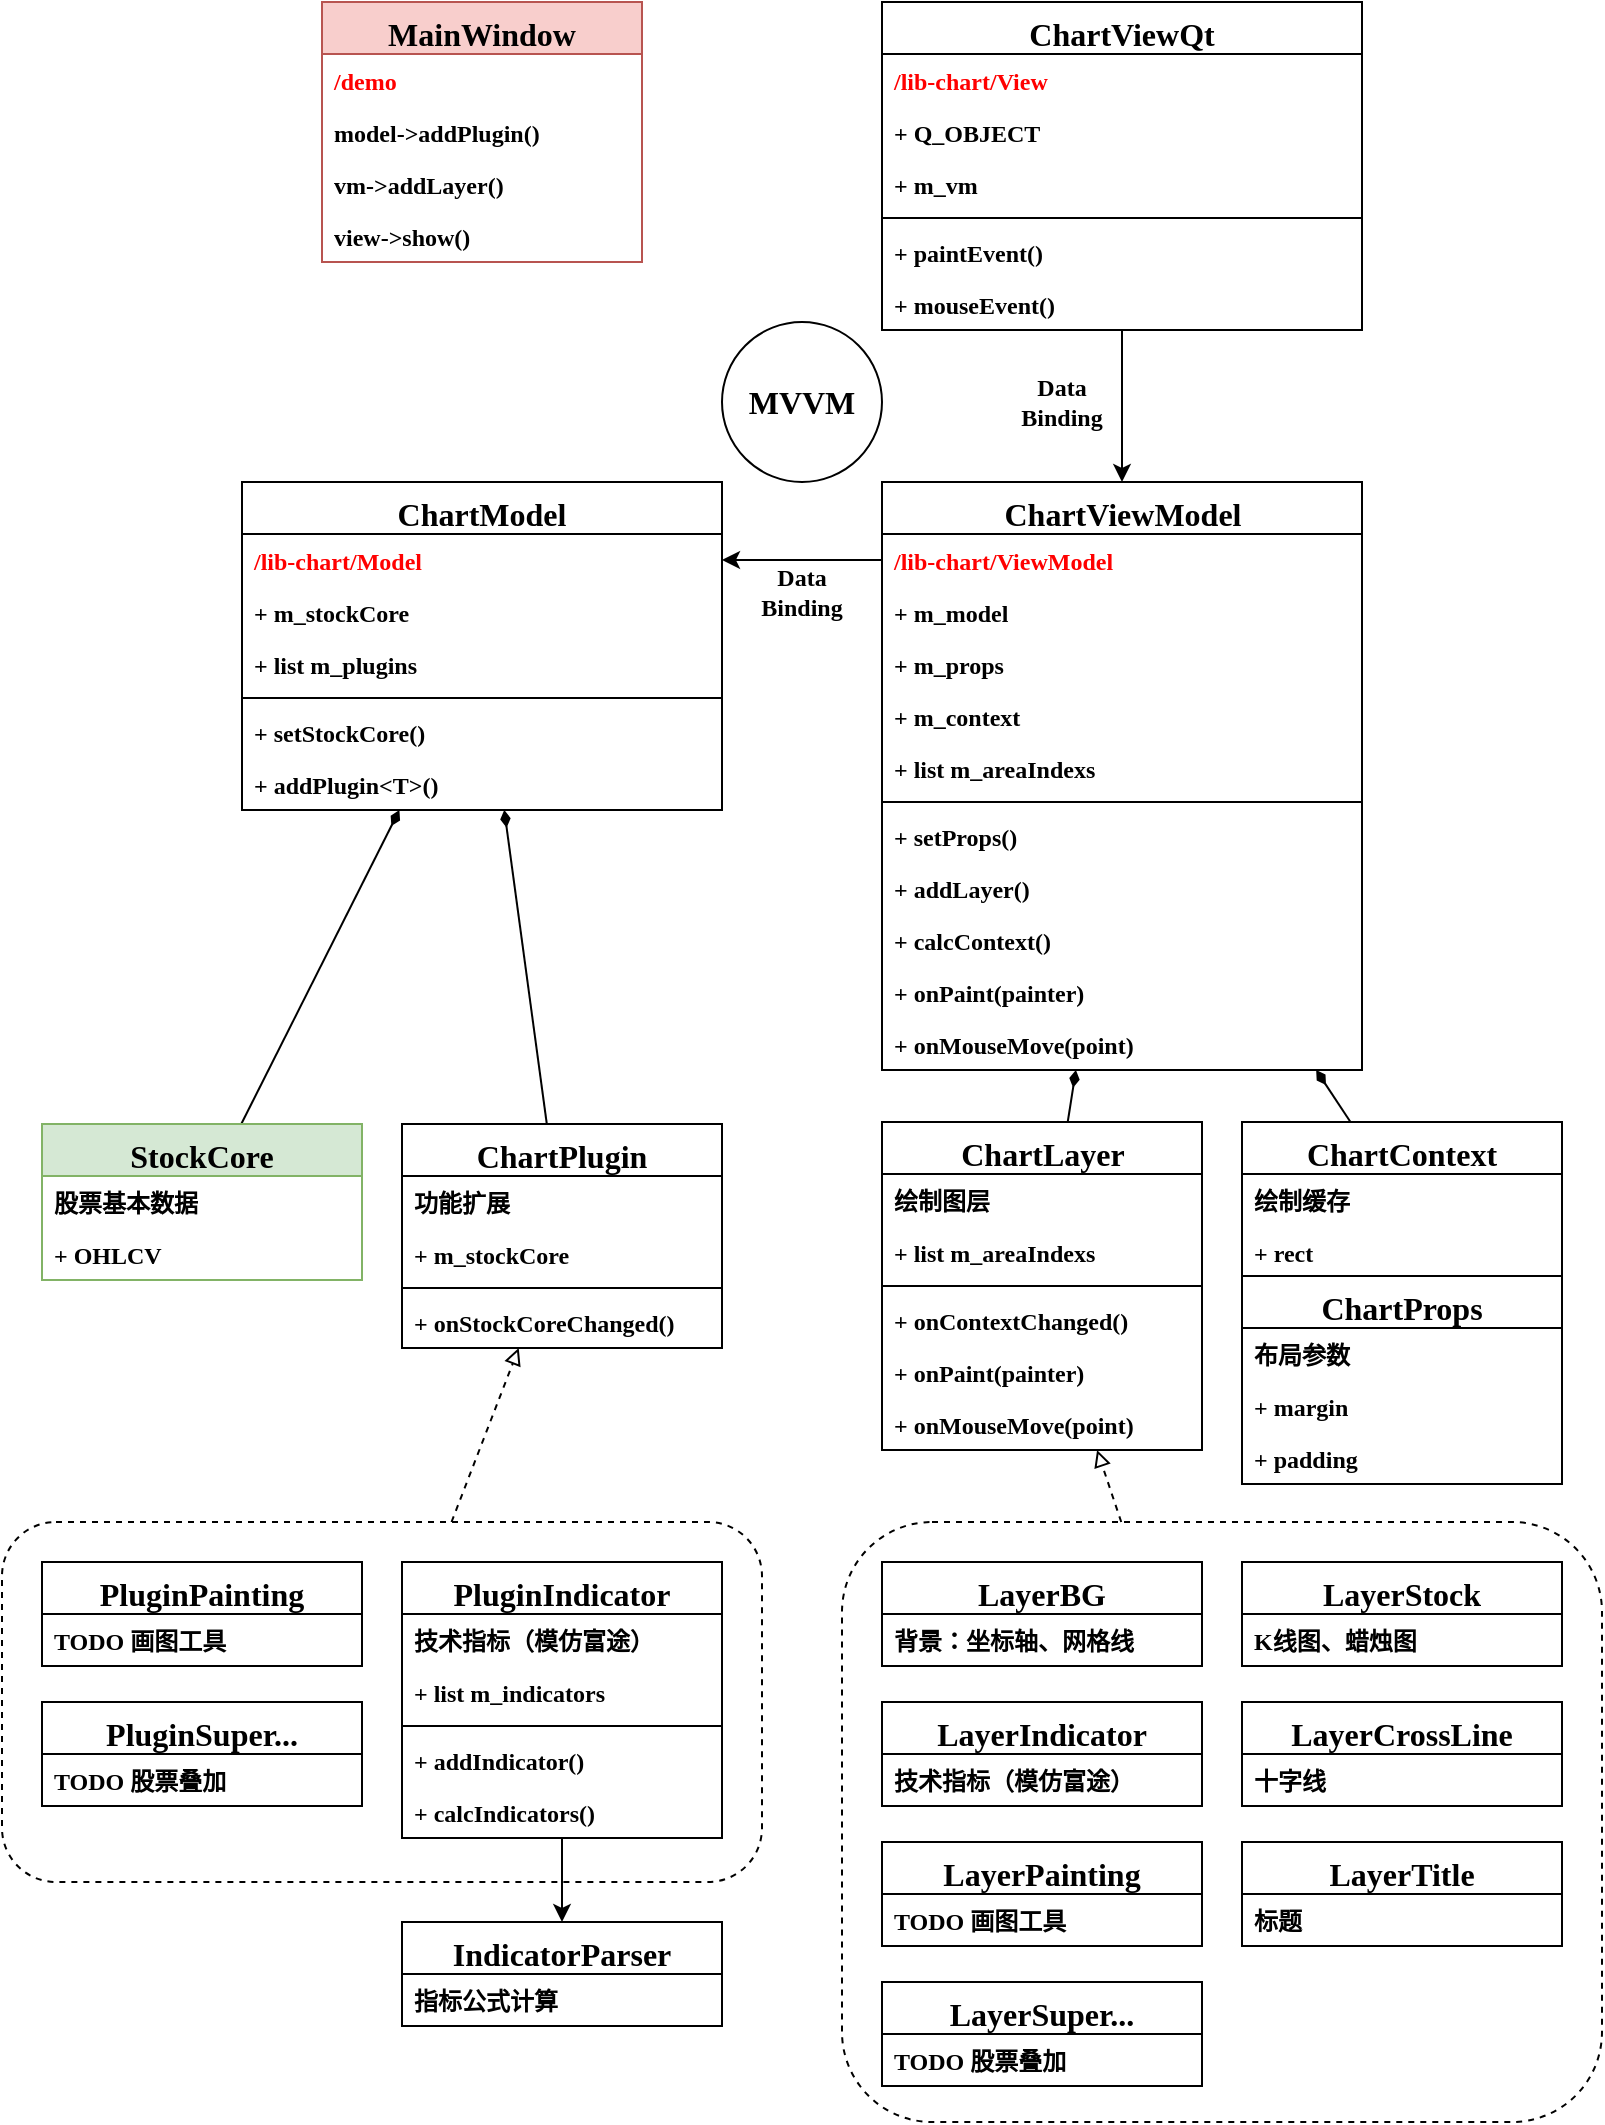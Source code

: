 <mxfile version="20.8.16" type="device"><diagram id="OxLUvv9R1Q_fNie7g9IL" name="第 1 页"><mxGraphModel dx="1339" dy="868" grid="1" gridSize="10" guides="1" tooltips="1" connect="1" arrows="1" fold="1" page="1" pageScale="1" pageWidth="827" pageHeight="1169" background="#ffffff" math="0" shadow="0"><root><mxCell id="0"/><mxCell id="1" parent="0"/><mxCell id="dZIWXUb1Ma_gfkpm0XGD-40" style="edgeStyle=none;rounded=0;orthogonalLoop=1;jettySize=auto;html=1;dashed=1;endArrow=block;endFill=0;fontFamily=微软雅黑;fontStyle=1" parent="1" source="Jx--1LyCdlOMn9CfVuIm-120" target="Jx--1LyCdlOMn9CfVuIm-84" edge="1"><mxGeometry relative="1" as="geometry"/></mxCell><mxCell id="Jx--1LyCdlOMn9CfVuIm-120" value="" style="rounded=1;whiteSpace=wrap;html=1;labelBackgroundColor=none;dashed=1;fontFamily=微软雅黑;fontStyle=1;fillColor=none;" parent="1" vertex="1"><mxGeometry x="460" y="800" width="380" height="300" as="geometry"/></mxCell><mxCell id="dZIWXUb1Ma_gfkpm0XGD-38" style="edgeStyle=none;rounded=0;orthogonalLoop=1;jettySize=auto;html=1;endArrow=block;endFill=0;dashed=1;fontFamily=微软雅黑;fontStyle=1" parent="1" source="Jx--1LyCdlOMn9CfVuIm-77" target="x92rDyIkl2Hdk8rhzTcv-103" edge="1"><mxGeometry relative="1" as="geometry"/></mxCell><mxCell id="Jx--1LyCdlOMn9CfVuIm-77" value="" style="rounded=1;whiteSpace=wrap;html=1;labelBackgroundColor=none;dashed=1;fontFamily=微软雅黑;fontStyle=1;fillColor=none;" parent="1" vertex="1"><mxGeometry x="40" y="800" width="380" height="180" as="geometry"/></mxCell><mxCell id="x92rDyIkl2Hdk8rhzTcv-42" value="ChartModel" style="swimlane;fontStyle=1;align=center;verticalAlign=top;childLayout=stackLayout;horizontal=1;startSize=26;horizontalStack=0;resizeParent=1;resizeParentMax=0;resizeLast=0;collapsible=1;marginBottom=0;fontSize=16;fontFamily=微软雅黑;" parent="1" vertex="1"><mxGeometry x="160" y="280" width="240" height="164" as="geometry"/></mxCell><mxCell id="x92rDyIkl2Hdk8rhzTcv-43" value="/lib-chart/Model" style="text;align=left;verticalAlign=top;spacingLeft=4;spacingRight=4;overflow=hidden;rotatable=0;points=[[0,0.5],[1,0.5]];portConstraint=eastwest;fontColor=#FF0000;fontFamily=微软雅黑;fontStyle=1" parent="x92rDyIkl2Hdk8rhzTcv-42" vertex="1"><mxGeometry y="26" width="240" height="26" as="geometry"/></mxCell><mxCell id="h1DoYMgi9d51SoZy6B5H-12" value="+ m_stockCore" style="text;align=left;verticalAlign=top;spacingLeft=4;spacingRight=4;overflow=hidden;rotatable=0;points=[[0,0.5],[1,0.5]];portConstraint=eastwest;fontFamily=微软雅黑;fontStyle=1" parent="x92rDyIkl2Hdk8rhzTcv-42" vertex="1"><mxGeometry y="52" width="240" height="26" as="geometry"/></mxCell><mxCell id="x92rDyIkl2Hdk8rhzTcv-47" value="+ list m_plugins" style="text;align=left;verticalAlign=top;spacingLeft=4;spacingRight=4;overflow=hidden;rotatable=0;points=[[0,0.5],[1,0.5]];portConstraint=eastwest;fontFamily=微软雅黑;fontStyle=1" parent="x92rDyIkl2Hdk8rhzTcv-42" vertex="1"><mxGeometry y="78" width="240" height="26" as="geometry"/></mxCell><mxCell id="x92rDyIkl2Hdk8rhzTcv-44" value="" style="line;strokeWidth=1;align=left;verticalAlign=middle;spacingTop=-1;spacingLeft=3;spacingRight=3;rotatable=0;labelPosition=right;points=[];portConstraint=eastwest;fontFamily=微软雅黑;fontStyle=1" parent="x92rDyIkl2Hdk8rhzTcv-42" vertex="1"><mxGeometry y="104" width="240" height="8" as="geometry"/></mxCell><mxCell id="Jx--1LyCdlOMn9CfVuIm-8" value="+ setStockCore()" style="text;align=left;verticalAlign=top;spacingLeft=4;spacingRight=4;overflow=hidden;rotatable=0;points=[[0,0.5],[1,0.5]];portConstraint=eastwest;fontFamily=微软雅黑;fontStyle=1" parent="x92rDyIkl2Hdk8rhzTcv-42" vertex="1"><mxGeometry y="112" width="240" height="26" as="geometry"/></mxCell><mxCell id="Jx--1LyCdlOMn9CfVuIm-9" value="+ addPlugin&lt;T&gt;()" style="text;align=left;verticalAlign=top;spacingLeft=4;spacingRight=4;overflow=hidden;rotatable=0;points=[[0,0.5],[1,0.5]];portConstraint=eastwest;fontFamily=微软雅黑;fontStyle=1" parent="x92rDyIkl2Hdk8rhzTcv-42" vertex="1"><mxGeometry y="138" width="240" height="26" as="geometry"/></mxCell><mxCell id="dZIWXUb1Ma_gfkpm0XGD-36" style="edgeStyle=none;rounded=0;orthogonalLoop=1;jettySize=auto;html=1;endArrow=diamondThin;endFill=1;fontFamily=微软雅黑;fontStyle=1" parent="1" source="x92rDyIkl2Hdk8rhzTcv-52" target="x92rDyIkl2Hdk8rhzTcv-139" edge="1"><mxGeometry relative="1" as="geometry"/></mxCell><mxCell id="x92rDyIkl2Hdk8rhzTcv-52" value="ChartContext" style="swimlane;fontStyle=1;align=center;verticalAlign=top;childLayout=stackLayout;horizontal=1;startSize=26;horizontalStack=0;resizeParent=1;resizeParentMax=0;resizeLast=0;collapsible=1;marginBottom=0;fontSize=16;fontFamily=微软雅黑;" parent="1" vertex="1"><mxGeometry x="660" y="600" width="160" height="78" as="geometry"/></mxCell><mxCell id="x92rDyIkl2Hdk8rhzTcv-53" value="绘制缓存" style="text;align=left;verticalAlign=top;spacingLeft=4;spacingRight=4;overflow=hidden;rotatable=0;points=[[0,0.5],[1,0.5]];portConstraint=eastwest;fontFamily=微软雅黑;fontStyle=1" parent="x92rDyIkl2Hdk8rhzTcv-52" vertex="1"><mxGeometry y="26" width="160" height="26" as="geometry"/></mxCell><mxCell id="Jx--1LyCdlOMn9CfVuIm-75" value="+ rect" style="text;align=left;verticalAlign=top;spacingLeft=4;spacingRight=4;overflow=hidden;rotatable=0;points=[[0,0.5],[1,0.5]];portConstraint=eastwest;fontFamily=微软雅黑;fontStyle=1" parent="x92rDyIkl2Hdk8rhzTcv-52" vertex="1"><mxGeometry y="52" width="160" height="26" as="geometry"/></mxCell><mxCell id="x92rDyIkl2Hdk8rhzTcv-89" value="ChartProps" style="swimlane;fontStyle=1;align=center;verticalAlign=top;childLayout=stackLayout;horizontal=1;startSize=26;horizontalStack=0;resizeParent=1;resizeParentMax=0;resizeLast=0;collapsible=1;marginBottom=0;fontSize=16;fontFamily=微软雅黑;" parent="1" vertex="1"><mxGeometry x="660" y="677" width="160" height="104" as="geometry"/></mxCell><mxCell id="x92rDyIkl2Hdk8rhzTcv-91" value="布局参数" style="text;align=left;verticalAlign=top;spacingLeft=4;spacingRight=4;overflow=hidden;rotatable=0;points=[[0,0.5],[1,0.5]];portConstraint=eastwest;fontFamily=微软雅黑;fontStyle=1" parent="x92rDyIkl2Hdk8rhzTcv-89" vertex="1"><mxGeometry y="26" width="160" height="26" as="geometry"/></mxCell><mxCell id="Jx--1LyCdlOMn9CfVuIm-74" value="+ margin" style="text;align=left;verticalAlign=top;spacingLeft=4;spacingRight=4;overflow=hidden;rotatable=0;points=[[0,0.5],[1,0.5]];portConstraint=eastwest;fontFamily=微软雅黑;fontStyle=1" parent="x92rDyIkl2Hdk8rhzTcv-89" vertex="1"><mxGeometry y="52" width="160" height="26" as="geometry"/></mxCell><mxCell id="Jx--1LyCdlOMn9CfVuIm-18" value="+ padding" style="text;align=left;verticalAlign=top;spacingLeft=4;spacingRight=4;overflow=hidden;rotatable=0;points=[[0,0.5],[1,0.5]];portConstraint=eastwest;fontFamily=微软雅黑;fontStyle=1" parent="x92rDyIkl2Hdk8rhzTcv-89" vertex="1"><mxGeometry y="78" width="160" height="26" as="geometry"/></mxCell><mxCell id="dZIWXUb1Ma_gfkpm0XGD-33" style="edgeStyle=none;rounded=0;orthogonalLoop=1;jettySize=auto;html=1;endArrow=diamondThin;endFill=1;fontFamily=微软雅黑;fontStyle=1" parent="1" source="x92rDyIkl2Hdk8rhzTcv-103" target="x92rDyIkl2Hdk8rhzTcv-42" edge="1"><mxGeometry relative="1" as="geometry"/></mxCell><mxCell id="x92rDyIkl2Hdk8rhzTcv-103" value="ChartPlugin" style="swimlane;fontStyle=1;align=center;verticalAlign=top;childLayout=stackLayout;horizontal=1;startSize=26;horizontalStack=0;resizeParent=1;resizeParentMax=0;resizeLast=0;collapsible=1;marginBottom=0;fontSize=16;fontFamily=微软雅黑;" parent="1" vertex="1"><mxGeometry x="240" y="601" width="160" height="112" as="geometry"/></mxCell><mxCell id="x92rDyIkl2Hdk8rhzTcv-106" value="功能扩展" style="text;align=left;verticalAlign=top;spacingLeft=4;spacingRight=4;overflow=hidden;rotatable=0;points=[[0,0.5],[1,0.5]];portConstraint=eastwest;fontFamily=微软雅黑;fontStyle=1" parent="x92rDyIkl2Hdk8rhzTcv-103" vertex="1"><mxGeometry y="26" width="160" height="26" as="geometry"/></mxCell><mxCell id="Jx--1LyCdlOMn9CfVuIm-72" value="+ m_stockCore" style="text;align=left;verticalAlign=top;spacingLeft=4;spacingRight=4;overflow=hidden;rotatable=0;points=[[0,0.5],[1,0.5]];portConstraint=eastwest;fontFamily=微软雅黑;fontStyle=1" parent="x92rDyIkl2Hdk8rhzTcv-103" vertex="1"><mxGeometry y="52" width="160" height="26" as="geometry"/></mxCell><mxCell id="x92rDyIkl2Hdk8rhzTcv-107" value="" style="line;strokeWidth=1;align=left;verticalAlign=middle;spacingTop=-1;spacingLeft=3;spacingRight=3;rotatable=0;labelPosition=right;points=[];portConstraint=eastwest;fontFamily=微软雅黑;fontStyle=1" parent="x92rDyIkl2Hdk8rhzTcv-103" vertex="1"><mxGeometry y="78" width="160" height="8" as="geometry"/></mxCell><mxCell id="x92rDyIkl2Hdk8rhzTcv-108" value="+ onStockCoreChanged()" style="text;align=left;verticalAlign=top;spacingLeft=4;spacingRight=4;overflow=hidden;rotatable=0;points=[[0,0.5],[1,0.5]];portConstraint=eastwest;fontFamily=微软雅黑;fontStyle=1" parent="x92rDyIkl2Hdk8rhzTcv-103" vertex="1"><mxGeometry y="86" width="160" height="26" as="geometry"/></mxCell><mxCell id="dZIWXUb1Ma_gfkpm0XGD-34" style="edgeStyle=none;rounded=0;orthogonalLoop=1;jettySize=auto;html=1;endArrow=diamondThin;endFill=1;fontFamily=微软雅黑;fontStyle=1" parent="1" source="x92rDyIkl2Hdk8rhzTcv-112" target="x92rDyIkl2Hdk8rhzTcv-42" edge="1"><mxGeometry relative="1" as="geometry"/></mxCell><mxCell id="x92rDyIkl2Hdk8rhzTcv-112" value="StockCore" style="swimlane;fontStyle=1;align=center;verticalAlign=top;childLayout=stackLayout;horizontal=1;startSize=26;horizontalStack=0;resizeParent=1;resizeParentMax=0;resizeLast=0;collapsible=1;marginBottom=0;fontSize=16;fillColor=#d5e8d4;strokeColor=#82b366;fontFamily=微软雅黑;" parent="1" vertex="1"><mxGeometry x="60" y="601" width="160" height="78" as="geometry"/></mxCell><mxCell id="x92rDyIkl2Hdk8rhzTcv-113" value="股票基本数据" style="text;align=left;verticalAlign=top;spacingLeft=4;spacingRight=4;overflow=hidden;rotatable=0;points=[[0,0.5],[1,0.5]];portConstraint=eastwest;fontFamily=微软雅黑;fontStyle=1" parent="x92rDyIkl2Hdk8rhzTcv-112" vertex="1"><mxGeometry y="26" width="160" height="26" as="geometry"/></mxCell><mxCell id="Jx--1LyCdlOMn9CfVuIm-73" value="+ OHLCV" style="text;align=left;verticalAlign=top;spacingLeft=4;spacingRight=4;overflow=hidden;rotatable=0;points=[[0,0.5],[1,0.5]];portConstraint=eastwest;fontFamily=微软雅黑;fontStyle=1" parent="x92rDyIkl2Hdk8rhzTcv-112" vertex="1"><mxGeometry y="52" width="160" height="26" as="geometry"/></mxCell><mxCell id="x92rDyIkl2Hdk8rhzTcv-139" value="ChartViewModel" style="swimlane;fontStyle=1;align=center;verticalAlign=top;childLayout=stackLayout;horizontal=1;startSize=26;horizontalStack=0;resizeParent=1;resizeParentMax=0;resizeLast=0;collapsible=1;marginBottom=0;fontSize=16;html=1;fontFamily=微软雅黑;" parent="1" vertex="1"><mxGeometry x="480" y="280" width="240" height="294" as="geometry"/></mxCell><mxCell id="h1DoYMgi9d51SoZy6B5H-13" value="/lib-chart/ViewModel" style="text;align=left;verticalAlign=top;spacingLeft=4;spacingRight=4;overflow=hidden;rotatable=0;points=[[0,0.5],[1,0.5]];portConstraint=eastwest;fontColor=#FF0000;fontFamily=微软雅黑;fontStyle=1" parent="x92rDyIkl2Hdk8rhzTcv-139" vertex="1"><mxGeometry y="26" width="240" height="26" as="geometry"/></mxCell><mxCell id="x92rDyIkl2Hdk8rhzTcv-140" value="+ m_model" style="text;align=left;verticalAlign=top;spacingLeft=4;spacingRight=4;overflow=hidden;rotatable=0;points=[[0,0.5],[1,0.5]];portConstraint=eastwest;fontFamily=微软雅黑;fontStyle=1" parent="x92rDyIkl2Hdk8rhzTcv-139" vertex="1"><mxGeometry y="52" width="240" height="26" as="geometry"/></mxCell><mxCell id="Jx--1LyCdlOMn9CfVuIm-16" value="+ m_props" style="text;align=left;verticalAlign=top;spacingLeft=4;spacingRight=4;overflow=hidden;rotatable=0;points=[[0,0.5],[1,0.5]];portConstraint=eastwest;fontFamily=微软雅黑;fontStyle=1" parent="x92rDyIkl2Hdk8rhzTcv-139" vertex="1"><mxGeometry y="78" width="240" height="26" as="geometry"/></mxCell><mxCell id="Jx--1LyCdlOMn9CfVuIm-17" value="+ m_context" style="text;align=left;verticalAlign=top;spacingLeft=4;spacingRight=4;overflow=hidden;rotatable=0;points=[[0,0.5],[1,0.5]];portConstraint=eastwest;fontFamily=微软雅黑;fontStyle=1" parent="x92rDyIkl2Hdk8rhzTcv-139" vertex="1"><mxGeometry y="104" width="240" height="26" as="geometry"/></mxCell><mxCell id="Jx--1LyCdlOMn9CfVuIm-22" value="+ list m_areaIndexs" style="text;align=left;verticalAlign=top;spacingLeft=4;spacingRight=4;overflow=hidden;rotatable=0;points=[[0,0.5],[1,0.5]];portConstraint=eastwest;fontFamily=微软雅黑;fontStyle=1" parent="x92rDyIkl2Hdk8rhzTcv-139" vertex="1"><mxGeometry y="130" width="240" height="26" as="geometry"/></mxCell><mxCell id="x92rDyIkl2Hdk8rhzTcv-141" value="" style="line;strokeWidth=1;align=left;verticalAlign=middle;spacingTop=-1;spacingLeft=3;spacingRight=3;rotatable=0;labelPosition=right;points=[];portConstraint=eastwest;fontFamily=微软雅黑;fontStyle=1" parent="x92rDyIkl2Hdk8rhzTcv-139" vertex="1"><mxGeometry y="156" width="240" height="8" as="geometry"/></mxCell><mxCell id="x92rDyIkl2Hdk8rhzTcv-143" value="+ setProps()" style="text;align=left;verticalAlign=top;spacingLeft=4;spacingRight=4;overflow=hidden;rotatable=0;points=[[0,0.5],[1,0.5]];portConstraint=eastwest;fontFamily=微软雅黑;fontStyle=1" parent="x92rDyIkl2Hdk8rhzTcv-139" vertex="1"><mxGeometry y="164" width="240" height="26" as="geometry"/></mxCell><mxCell id="Jx--1LyCdlOMn9CfVuIm-35" value="+ addLayer()" style="text;align=left;verticalAlign=top;spacingLeft=4;spacingRight=4;overflow=hidden;rotatable=0;points=[[0,0.5],[1,0.5]];portConstraint=eastwest;fontFamily=微软雅黑;fontStyle=1" parent="x92rDyIkl2Hdk8rhzTcv-139" vertex="1"><mxGeometry y="190" width="240" height="26" as="geometry"/></mxCell><mxCell id="Jx--1LyCdlOMn9CfVuIm-36" value="+ calcContext()" style="text;align=left;verticalAlign=top;spacingLeft=4;spacingRight=4;overflow=hidden;rotatable=0;points=[[0,0.5],[1,0.5]];portConstraint=eastwest;fontFamily=微软雅黑;fontStyle=1" parent="x92rDyIkl2Hdk8rhzTcv-139" vertex="1"><mxGeometry y="216" width="240" height="26" as="geometry"/></mxCell><mxCell id="Jx--1LyCdlOMn9CfVuIm-37" value="+ onPaint(painter)" style="text;align=left;verticalAlign=top;spacingLeft=4;spacingRight=4;overflow=hidden;rotatable=0;points=[[0,0.5],[1,0.5]];portConstraint=eastwest;fontFamily=微软雅黑;fontStyle=1" parent="x92rDyIkl2Hdk8rhzTcv-139" vertex="1"><mxGeometry y="242" width="240" height="26" as="geometry"/></mxCell><mxCell id="Jx--1LyCdlOMn9CfVuIm-38" value="+ onMouseMove(point)" style="text;align=left;verticalAlign=top;spacingLeft=4;spacingRight=4;overflow=hidden;rotatable=0;points=[[0,0.5],[1,0.5]];portConstraint=eastwest;fontFamily=微软雅黑;fontStyle=1" parent="x92rDyIkl2Hdk8rhzTcv-139" vertex="1"><mxGeometry y="268" width="240" height="26" as="geometry"/></mxCell><mxCell id="Jx--1LyCdlOMn9CfVuIm-81" style="edgeStyle=none;rounded=0;orthogonalLoop=1;jettySize=auto;html=1;fontColor=#000000;startArrow=none;startFill=0;fontFamily=微软雅黑;fontStyle=1" parent="1" source="Jx--1LyCdlOMn9CfVuIm-57" target="Jx--1LyCdlOMn9CfVuIm-79" edge="1"><mxGeometry relative="1" as="geometry"/></mxCell><mxCell id="Jx--1LyCdlOMn9CfVuIm-57" value="PluginIndicator" style="swimlane;fontStyle=1;align=center;verticalAlign=top;childLayout=stackLayout;horizontal=1;startSize=26;horizontalStack=0;resizeParent=1;resizeParentMax=0;resizeLast=0;collapsible=1;marginBottom=0;fontSize=16;fontFamily=微软雅黑;" parent="1" vertex="1"><mxGeometry x="240" y="820" width="160" height="138" as="geometry"/></mxCell><mxCell id="Jx--1LyCdlOMn9CfVuIm-58" value="技术指标（模仿富途）" style="text;align=left;verticalAlign=top;spacingLeft=4;spacingRight=4;overflow=hidden;rotatable=0;points=[[0,0.5],[1,0.5]];portConstraint=eastwest;fontFamily=微软雅黑;fontStyle=1" parent="Jx--1LyCdlOMn9CfVuIm-57" vertex="1"><mxGeometry y="26" width="160" height="26" as="geometry"/></mxCell><mxCell id="Jx--1LyCdlOMn9CfVuIm-71" value="+ list m_indicators" style="text;align=left;verticalAlign=top;spacingLeft=4;spacingRight=4;overflow=hidden;rotatable=0;points=[[0,0.5],[1,0.5]];portConstraint=eastwest;fontFamily=微软雅黑;fontStyle=1" parent="Jx--1LyCdlOMn9CfVuIm-57" vertex="1"><mxGeometry y="52" width="160" height="26" as="geometry"/></mxCell><mxCell id="Jx--1LyCdlOMn9CfVuIm-59" value="" style="line;strokeWidth=1;align=left;verticalAlign=middle;spacingTop=-1;spacingLeft=3;spacingRight=3;rotatable=0;labelPosition=right;points=[];portConstraint=eastwest;fontFamily=微软雅黑;fontStyle=1" parent="Jx--1LyCdlOMn9CfVuIm-57" vertex="1"><mxGeometry y="78" width="160" height="8" as="geometry"/></mxCell><mxCell id="Jx--1LyCdlOMn9CfVuIm-60" value="+ addIndicator()" style="text;align=left;verticalAlign=top;spacingLeft=4;spacingRight=4;overflow=hidden;rotatable=0;points=[[0,0.5],[1,0.5]];portConstraint=eastwest;fontFamily=微软雅黑;fontStyle=1" parent="Jx--1LyCdlOMn9CfVuIm-57" vertex="1"><mxGeometry y="86" width="160" height="26" as="geometry"/></mxCell><mxCell id="Jx--1LyCdlOMn9CfVuIm-62" value="+ calcIndicators()" style="text;align=left;verticalAlign=top;spacingLeft=4;spacingRight=4;overflow=hidden;rotatable=0;points=[[0,0.5],[1,0.5]];portConstraint=eastwest;fontFamily=微软雅黑;fontStyle=1" parent="Jx--1LyCdlOMn9CfVuIm-57" vertex="1"><mxGeometry y="112" width="160" height="26" as="geometry"/></mxCell><mxCell id="Jx--1LyCdlOMn9CfVuIm-63" value="PluginPainting" style="swimlane;fontStyle=1;align=center;verticalAlign=top;childLayout=stackLayout;horizontal=1;startSize=26;horizontalStack=0;resizeParent=1;resizeParentMax=0;resizeLast=0;collapsible=1;marginBottom=0;fontSize=16;fontFamily=微软雅黑;" parent="1" vertex="1"><mxGeometry x="60" y="820" width="160" height="52" as="geometry"/></mxCell><mxCell id="Jx--1LyCdlOMn9CfVuIm-64" value="TODO 画图工具" style="text;align=left;verticalAlign=top;spacingLeft=4;spacingRight=4;overflow=hidden;rotatable=0;points=[[0,0.5],[1,0.5]];portConstraint=eastwest;fontFamily=微软雅黑;fontStyle=1" parent="Jx--1LyCdlOMn9CfVuIm-63" vertex="1"><mxGeometry y="26" width="160" height="26" as="geometry"/></mxCell><mxCell id="Jx--1LyCdlOMn9CfVuIm-66" value="PluginSuper..." style="swimlane;fontStyle=1;align=center;verticalAlign=top;childLayout=stackLayout;horizontal=1;startSize=26;horizontalStack=0;resizeParent=1;resizeParentMax=0;resizeLast=0;collapsible=1;marginBottom=0;fontSize=16;fontFamily=微软雅黑;" parent="1" vertex="1"><mxGeometry x="60" y="890" width="160" height="52" as="geometry"/></mxCell><mxCell id="Jx--1LyCdlOMn9CfVuIm-67" value="TODO 股票叠加" style="text;align=left;verticalAlign=top;spacingLeft=4;spacingRight=4;overflow=hidden;rotatable=0;points=[[0,0.5],[1,0.5]];portConstraint=eastwest;fontFamily=微软雅黑;fontStyle=1" parent="Jx--1LyCdlOMn9CfVuIm-66" vertex="1"><mxGeometry y="26" width="160" height="26" as="geometry"/></mxCell><mxCell id="Jx--1LyCdlOMn9CfVuIm-79" value="IndicatorParser" style="swimlane;fontStyle=1;align=center;verticalAlign=top;childLayout=stackLayout;horizontal=1;startSize=26;horizontalStack=0;resizeParent=1;resizeParentMax=0;resizeLast=0;collapsible=1;marginBottom=0;fontSize=16;fontFamily=微软雅黑;" parent="1" vertex="1"><mxGeometry x="240" y="1000" width="160" height="52" as="geometry"/></mxCell><mxCell id="Jx--1LyCdlOMn9CfVuIm-80" value="指标公式计算" style="text;align=left;verticalAlign=top;spacingLeft=4;spacingRight=4;overflow=hidden;rotatable=0;points=[[0,0.5],[1,0.5]];portConstraint=eastwest;fontFamily=微软雅黑;fontStyle=1" parent="Jx--1LyCdlOMn9CfVuIm-79" vertex="1"><mxGeometry y="26" width="160" height="26" as="geometry"/></mxCell><mxCell id="dZIWXUb1Ma_gfkpm0XGD-35" style="edgeStyle=none;rounded=0;orthogonalLoop=1;jettySize=auto;html=1;endArrow=diamondThin;endFill=1;fontFamily=微软雅黑;fontStyle=1" parent="1" source="Jx--1LyCdlOMn9CfVuIm-84" target="x92rDyIkl2Hdk8rhzTcv-139" edge="1"><mxGeometry relative="1" as="geometry"/></mxCell><mxCell id="Jx--1LyCdlOMn9CfVuIm-84" value="ChartLayer" style="swimlane;fontStyle=1;align=center;verticalAlign=top;childLayout=stackLayout;horizontal=1;startSize=26;horizontalStack=0;resizeParent=1;resizeParentMax=0;resizeLast=0;collapsible=1;marginBottom=0;fontSize=16;html=1;fontFamily=微软雅黑;" parent="1" vertex="1"><mxGeometry x="480" y="600" width="160" height="164" as="geometry"/></mxCell><mxCell id="Jx--1LyCdlOMn9CfVuIm-85" value="绘制图层" style="text;align=left;verticalAlign=top;spacingLeft=4;spacingRight=4;overflow=hidden;rotatable=0;points=[[0,0.5],[1,0.5]];portConstraint=eastwest;fontFamily=微软雅黑;fontStyle=1" parent="Jx--1LyCdlOMn9CfVuIm-84" vertex="1"><mxGeometry y="26" width="160" height="26" as="geometry"/></mxCell><mxCell id="Jx--1LyCdlOMn9CfVuIm-86" value="+ list m_areaIndexs" style="text;align=left;verticalAlign=top;spacingLeft=4;spacingRight=4;overflow=hidden;rotatable=0;points=[[0,0.5],[1,0.5]];portConstraint=eastwest;fontFamily=微软雅黑;fontStyle=1" parent="Jx--1LyCdlOMn9CfVuIm-84" vertex="1"><mxGeometry y="52" width="160" height="26" as="geometry"/></mxCell><mxCell id="Jx--1LyCdlOMn9CfVuIm-89" value="" style="line;strokeWidth=1;align=left;verticalAlign=middle;spacingTop=-1;spacingLeft=3;spacingRight=3;rotatable=0;labelPosition=right;points=[];portConstraint=eastwest;fontFamily=微软雅黑;fontStyle=1" parent="Jx--1LyCdlOMn9CfVuIm-84" vertex="1"><mxGeometry y="78" width="160" height="8" as="geometry"/></mxCell><mxCell id="Jx--1LyCdlOMn9CfVuIm-92" value="+ onContextChanged()" style="text;align=left;verticalAlign=top;spacingLeft=4;spacingRight=4;overflow=hidden;rotatable=0;points=[[0,0.5],[1,0.5]];portConstraint=eastwest;fontFamily=微软雅黑;fontStyle=1" parent="Jx--1LyCdlOMn9CfVuIm-84" vertex="1"><mxGeometry y="86" width="160" height="26" as="geometry"/></mxCell><mxCell id="Jx--1LyCdlOMn9CfVuIm-93" value="+ onPaint(painter)" style="text;align=left;verticalAlign=top;spacingLeft=4;spacingRight=4;overflow=hidden;rotatable=0;points=[[0,0.5],[1,0.5]];portConstraint=eastwest;fontFamily=微软雅黑;fontStyle=1" parent="Jx--1LyCdlOMn9CfVuIm-84" vertex="1"><mxGeometry y="112" width="160" height="26" as="geometry"/></mxCell><mxCell id="Jx--1LyCdlOMn9CfVuIm-94" value="+ onMouseMove(point)" style="text;align=left;verticalAlign=top;spacingLeft=4;spacingRight=4;overflow=hidden;rotatable=0;points=[[0,0.5],[1,0.5]];portConstraint=eastwest;fontFamily=微软雅黑;fontStyle=1" parent="Jx--1LyCdlOMn9CfVuIm-84" vertex="1"><mxGeometry y="138" width="160" height="26" as="geometry"/></mxCell><mxCell id="Jx--1LyCdlOMn9CfVuIm-98" value="LayerBG" style="swimlane;fontStyle=1;align=center;verticalAlign=top;childLayout=stackLayout;horizontal=1;startSize=26;horizontalStack=0;resizeParent=1;resizeParentMax=0;resizeLast=0;collapsible=1;marginBottom=0;fontSize=16;fontFamily=微软雅黑;" parent="1" vertex="1"><mxGeometry x="480" y="820" width="160" height="52" as="geometry"/></mxCell><mxCell id="Jx--1LyCdlOMn9CfVuIm-99" value="背景：坐标轴、网格线" style="text;align=left;verticalAlign=top;spacingLeft=4;spacingRight=4;overflow=hidden;rotatable=0;points=[[0,0.5],[1,0.5]];portConstraint=eastwest;fontFamily=微软雅黑;fontStyle=1" parent="Jx--1LyCdlOMn9CfVuIm-98" vertex="1"><mxGeometry y="26" width="160" height="26" as="geometry"/></mxCell><mxCell id="Jx--1LyCdlOMn9CfVuIm-100" value="LayerStock" style="swimlane;fontStyle=1;align=center;verticalAlign=top;childLayout=stackLayout;horizontal=1;startSize=26;horizontalStack=0;resizeParent=1;resizeParentMax=0;resizeLast=0;collapsible=1;marginBottom=0;fontSize=16;fontFamily=微软雅黑;" parent="1" vertex="1"><mxGeometry x="660" y="820" width="160" height="52" as="geometry"/></mxCell><mxCell id="Jx--1LyCdlOMn9CfVuIm-101" value="K线图、蜡烛图" style="text;align=left;verticalAlign=top;spacingLeft=4;spacingRight=4;overflow=hidden;rotatable=0;points=[[0,0.5],[1,0.5]];portConstraint=eastwest;fontFamily=微软雅黑;fontStyle=1" parent="Jx--1LyCdlOMn9CfVuIm-100" vertex="1"><mxGeometry y="26" width="160" height="26" as="geometry"/></mxCell><mxCell id="Jx--1LyCdlOMn9CfVuIm-102" value="LayerSuper..." style="swimlane;fontStyle=1;align=center;verticalAlign=top;childLayout=stackLayout;horizontal=1;startSize=26;horizontalStack=0;resizeParent=1;resizeParentMax=0;resizeLast=0;collapsible=1;marginBottom=0;fontSize=16;fontFamily=微软雅黑;" parent="1" vertex="1"><mxGeometry x="480" y="1030" width="160" height="52" as="geometry"/></mxCell><mxCell id="Jx--1LyCdlOMn9CfVuIm-103" value="TODO 股票叠加" style="text;align=left;verticalAlign=top;spacingLeft=4;spacingRight=4;overflow=hidden;rotatable=0;points=[[0,0.5],[1,0.5]];portConstraint=eastwest;fontFamily=微软雅黑;fontStyle=1" parent="Jx--1LyCdlOMn9CfVuIm-102" vertex="1"><mxGeometry y="26" width="160" height="26" as="geometry"/></mxCell><mxCell id="Jx--1LyCdlOMn9CfVuIm-106" value="LayerCrossLine" style="swimlane;fontStyle=1;align=center;verticalAlign=top;childLayout=stackLayout;horizontal=1;startSize=26;horizontalStack=0;resizeParent=1;resizeParentMax=0;resizeLast=0;collapsible=1;marginBottom=0;fontSize=16;fontFamily=微软雅黑;" parent="1" vertex="1"><mxGeometry x="660" y="890" width="160" height="52" as="geometry"/></mxCell><mxCell id="Jx--1LyCdlOMn9CfVuIm-107" value="十字线" style="text;align=left;verticalAlign=top;spacingLeft=4;spacingRight=4;overflow=hidden;rotatable=0;points=[[0,0.5],[1,0.5]];portConstraint=eastwest;fontFamily=微软雅黑;fontStyle=1" parent="Jx--1LyCdlOMn9CfVuIm-106" vertex="1"><mxGeometry y="26" width="160" height="26" as="geometry"/></mxCell><mxCell id="Jx--1LyCdlOMn9CfVuIm-108" value="LayerPainting" style="swimlane;fontStyle=1;align=center;verticalAlign=top;childLayout=stackLayout;horizontal=1;startSize=26;horizontalStack=0;resizeParent=1;resizeParentMax=0;resizeLast=0;collapsible=1;marginBottom=0;fontSize=16;fontFamily=微软雅黑;" parent="1" vertex="1"><mxGeometry x="480" y="960" width="160" height="52" as="geometry"/></mxCell><mxCell id="Jx--1LyCdlOMn9CfVuIm-109" value="TODO 画图工具" style="text;align=left;verticalAlign=top;spacingLeft=4;spacingRight=4;overflow=hidden;rotatable=0;points=[[0,0.5],[1,0.5]];portConstraint=eastwest;fontFamily=微软雅黑;fontStyle=1" parent="Jx--1LyCdlOMn9CfVuIm-108" vertex="1"><mxGeometry y="26" width="160" height="26" as="geometry"/></mxCell><mxCell id="Jx--1LyCdlOMn9CfVuIm-110" value="LayerIndicator" style="swimlane;fontStyle=1;align=center;verticalAlign=top;childLayout=stackLayout;horizontal=1;startSize=26;horizontalStack=0;resizeParent=1;resizeParentMax=0;resizeLast=0;collapsible=1;marginBottom=0;fontSize=16;fontFamily=微软雅黑;" parent="1" vertex="1"><mxGeometry x="480" y="890" width="160" height="52" as="geometry"/></mxCell><mxCell id="Jx--1LyCdlOMn9CfVuIm-111" value="技术指标（模仿富途）" style="text;align=left;verticalAlign=top;spacingLeft=4;spacingRight=4;overflow=hidden;rotatable=0;points=[[0,0.5],[1,0.5]];portConstraint=eastwest;fontFamily=微软雅黑;fontStyle=1" parent="Jx--1LyCdlOMn9CfVuIm-110" vertex="1"><mxGeometry y="26" width="160" height="26" as="geometry"/></mxCell><mxCell id="Jx--1LyCdlOMn9CfVuIm-118" value="LayerTitle" style="swimlane;fontStyle=1;align=center;verticalAlign=top;childLayout=stackLayout;horizontal=1;startSize=26;horizontalStack=0;resizeParent=1;resizeParentMax=0;resizeLast=0;collapsible=1;marginBottom=0;fontSize=16;fontFamily=微软雅黑;" parent="1" vertex="1"><mxGeometry x="660" y="960" width="160" height="52" as="geometry"/></mxCell><mxCell id="Jx--1LyCdlOMn9CfVuIm-119" value="标题" style="text;align=left;verticalAlign=top;spacingLeft=4;spacingRight=4;overflow=hidden;rotatable=0;points=[[0,0.5],[1,0.5]];portConstraint=eastwest;fontFamily=微软雅黑;fontStyle=1" parent="Jx--1LyCdlOMn9CfVuIm-118" vertex="1"><mxGeometry y="26" width="160" height="26" as="geometry"/></mxCell><mxCell id="Jx--1LyCdlOMn9CfVuIm-134" value="MainWindow" style="swimlane;fontStyle=1;align=center;verticalAlign=top;childLayout=stackLayout;horizontal=1;startSize=26;horizontalStack=0;resizeParent=1;resizeParentMax=0;resizeLast=0;collapsible=1;marginBottom=0;fontSize=16;fontFamily=微软雅黑;fillColor=#f8cecc;strokeColor=#b85450;" parent="1" vertex="1"><mxGeometry x="200" y="40" width="160" height="130" as="geometry"/></mxCell><mxCell id="x92rDyIkl2Hdk8rhzTcv-99" value="/demo" style="text;align=left;verticalAlign=top;spacingLeft=4;spacingRight=4;overflow=hidden;rotatable=0;points=[[0,0.5],[1,0.5]];portConstraint=eastwest;fontColor=#FF0000;fontFamily=微软雅黑;fontStyle=1" parent="Jx--1LyCdlOMn9CfVuIm-134" vertex="1"><mxGeometry y="26" width="160" height="26" as="geometry"/></mxCell><mxCell id="Jx--1LyCdlOMn9CfVuIm-135" value="model-&gt;addPlugin()" style="text;align=left;verticalAlign=top;spacingLeft=4;spacingRight=4;overflow=hidden;rotatable=0;points=[[0,0.5],[1,0.5]];portConstraint=eastwest;fontFamily=微软雅黑;fontStyle=1" parent="Jx--1LyCdlOMn9CfVuIm-134" vertex="1"><mxGeometry y="52" width="160" height="26" as="geometry"/></mxCell><mxCell id="Jx--1LyCdlOMn9CfVuIm-136" value="vm-&gt;addLayer()" style="text;align=left;verticalAlign=top;spacingLeft=4;spacingRight=4;overflow=hidden;rotatable=0;points=[[0,0.5],[1,0.5]];portConstraint=eastwest;fontFamily=微软雅黑;fontStyle=1" parent="Jx--1LyCdlOMn9CfVuIm-134" vertex="1"><mxGeometry y="78" width="160" height="26" as="geometry"/></mxCell><mxCell id="N_CqY9B0u618gefhGetF-28" value="view-&gt;show()" style="text;align=left;verticalAlign=top;spacingLeft=4;spacingRight=4;overflow=hidden;rotatable=0;points=[[0,0.5],[1,0.5]];portConstraint=eastwest;fontFamily=微软雅黑;fontStyle=1" vertex="1" parent="Jx--1LyCdlOMn9CfVuIm-134"><mxGeometry y="104" width="160" height="26" as="geometry"/></mxCell><mxCell id="h1DoYMgi9d51SoZy6B5H-24" style="edgeStyle=none;rounded=0;orthogonalLoop=1;jettySize=auto;html=1;exitX=0;exitY=0.5;exitDx=0;exitDy=0;entryX=1;entryY=0.5;entryDx=0;entryDy=0;fontColor=#FF0000;" parent="1" source="h1DoYMgi9d51SoZy6B5H-13" target="x92rDyIkl2Hdk8rhzTcv-43" edge="1"><mxGeometry relative="1" as="geometry"/></mxCell><mxCell id="N_CqY9B0u618gefhGetF-30" style="edgeStyle=none;rounded=0;orthogonalLoop=1;jettySize=auto;html=1;entryX=0.5;entryY=0;entryDx=0;entryDy=0;fontFamily=微软雅黑;fontSize=16;" edge="1" parent="1" source="N_CqY9B0u618gefhGetF-1" target="x92rDyIkl2Hdk8rhzTcv-139"><mxGeometry relative="1" as="geometry"/></mxCell><mxCell id="N_CqY9B0u618gefhGetF-1" value="ChartViewQt" style="swimlane;fontStyle=1;align=center;verticalAlign=top;childLayout=stackLayout;horizontal=1;startSize=26;horizontalStack=0;resizeParent=1;resizeParentMax=0;resizeLast=0;collapsible=1;marginBottom=0;fontSize=16;fontFamily=微软雅黑;" vertex="1" parent="1"><mxGeometry x="480" y="40" width="240" height="164" as="geometry"/></mxCell><mxCell id="N_CqY9B0u618gefhGetF-2" value="/lib-chart/View" style="text;align=left;verticalAlign=top;spacingLeft=4;spacingRight=4;overflow=hidden;rotatable=0;points=[[0,0.5],[1,0.5]];portConstraint=eastwest;fontColor=#FF0000;fontFamily=微软雅黑;fontStyle=1" vertex="1" parent="N_CqY9B0u618gefhGetF-1"><mxGeometry y="26" width="240" height="26" as="geometry"/></mxCell><mxCell id="N_CqY9B0u618gefhGetF-3" value="+ Q_OBJECT" style="text;align=left;verticalAlign=top;spacingLeft=4;spacingRight=4;overflow=hidden;rotatable=0;points=[[0,0.5],[1,0.5]];portConstraint=eastwest;fontFamily=微软雅黑;fontStyle=1" vertex="1" parent="N_CqY9B0u618gefhGetF-1"><mxGeometry y="52" width="240" height="26" as="geometry"/></mxCell><mxCell id="N_CqY9B0u618gefhGetF-8" value="+ m_vm" style="text;align=left;verticalAlign=top;spacingLeft=4;spacingRight=4;overflow=hidden;rotatable=0;points=[[0,0.5],[1,0.5]];portConstraint=eastwest;fontFamily=微软雅黑;fontStyle=1" vertex="1" parent="N_CqY9B0u618gefhGetF-1"><mxGeometry y="78" width="240" height="26" as="geometry"/></mxCell><mxCell id="N_CqY9B0u618gefhGetF-5" value="" style="line;strokeWidth=1;align=left;verticalAlign=middle;spacingTop=-1;spacingLeft=3;spacingRight=3;rotatable=0;labelPosition=right;points=[];portConstraint=eastwest;fontFamily=微软雅黑;fontStyle=1" vertex="1" parent="N_CqY9B0u618gefhGetF-1"><mxGeometry y="104" width="240" height="8" as="geometry"/></mxCell><mxCell id="N_CqY9B0u618gefhGetF-6" value="+ paintEvent()" style="text;align=left;verticalAlign=top;spacingLeft=4;spacingRight=4;overflow=hidden;rotatable=0;points=[[0,0.5],[1,0.5]];portConstraint=eastwest;fontFamily=微软雅黑;fontStyle=1" vertex="1" parent="N_CqY9B0u618gefhGetF-1"><mxGeometry y="112" width="240" height="26" as="geometry"/></mxCell><mxCell id="N_CqY9B0u618gefhGetF-7" value="+ mouseEvent()" style="text;align=left;verticalAlign=top;spacingLeft=4;spacingRight=4;overflow=hidden;rotatable=0;points=[[0,0.5],[1,0.5]];portConstraint=eastwest;fontFamily=微软雅黑;fontStyle=1" vertex="1" parent="N_CqY9B0u618gefhGetF-1"><mxGeometry y="138" width="240" height="26" as="geometry"/></mxCell><mxCell id="N_CqY9B0u618gefhGetF-15" value="Data Binding" style="text;html=1;strokeColor=none;fillColor=none;align=center;verticalAlign=middle;whiteSpace=wrap;rounded=0;fontStyle=1;fontFamily=微软雅黑;" vertex="1" parent="1"><mxGeometry x="540" y="225" width="60" height="30" as="geometry"/></mxCell><mxCell id="N_CqY9B0u618gefhGetF-22" value="MVVM" style="ellipse;whiteSpace=wrap;html=1;aspect=fixed;fontFamily=微软雅黑;fontSize=16;fontStyle=1" vertex="1" parent="1"><mxGeometry x="400" y="200" width="80" height="80" as="geometry"/></mxCell><mxCell id="N_CqY9B0u618gefhGetF-27" value="Data Binding" style="text;html=1;strokeColor=none;fillColor=none;align=center;verticalAlign=middle;whiteSpace=wrap;rounded=0;fontStyle=1;fontFamily=微软雅黑;" vertex="1" parent="1"><mxGeometry x="410" y="320" width="60" height="30" as="geometry"/></mxCell></root></mxGraphModel></diagram></mxfile>